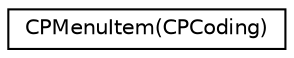 digraph "Graphical Class Hierarchy"
{
  edge [fontname="Helvetica",fontsize="10",labelfontname="Helvetica",labelfontsize="10"];
  node [fontname="Helvetica",fontsize="10",shape=record];
  rankdir="LR";
  Node1 [label="CPMenuItem(CPCoding)",height=0.2,width=0.4,color="black", fillcolor="white", style="filled",URL="$category_c_p_menu_item_07_c_p_coding_08.html"];
}
